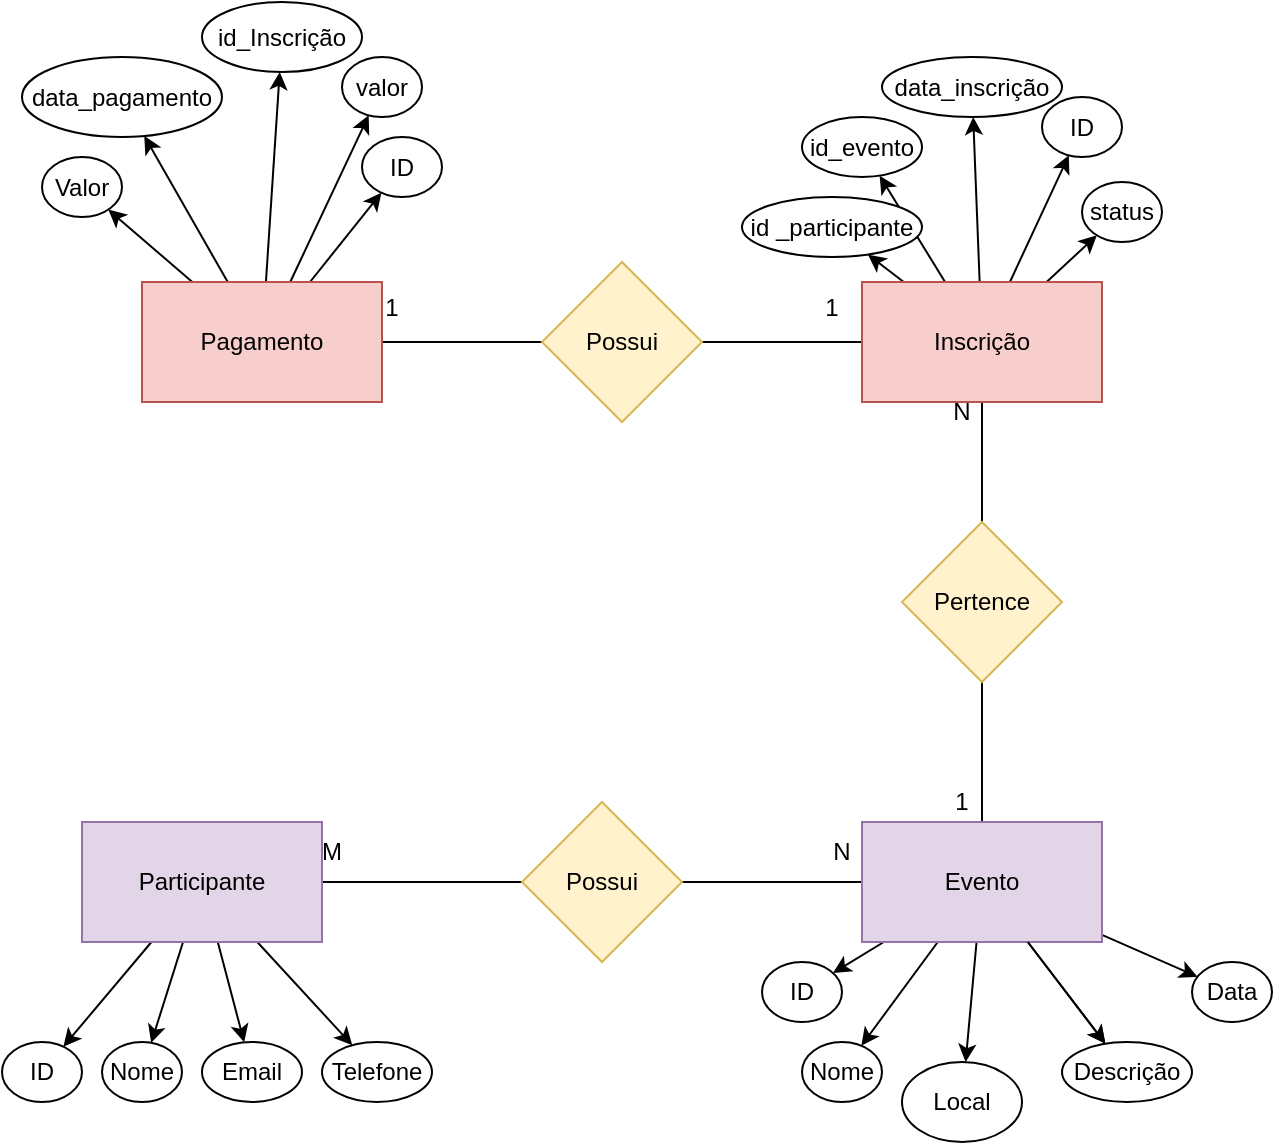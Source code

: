 <mxfile>
    <diagram id="kFZeV3jP1QPZPCUSq0aW" name="Page-1">
        <mxGraphModel dx="401" dy="133" grid="1" gridSize="10" guides="1" tooltips="1" connect="1" arrows="1" fold="1" page="1" pageScale="1" pageWidth="850" pageHeight="1100" math="0" shadow="0">
            <root>
                <mxCell id="0"/>
                <mxCell id="1" parent="0"/>
                <mxCell id="28" style="edgeStyle=none;html=1;" parent="1" source="2" target="8" edge="1">
                    <mxGeometry relative="1" as="geometry"/>
                </mxCell>
                <mxCell id="29" style="edgeStyle=none;html=1;" parent="1" source="2" target="10" edge="1">
                    <mxGeometry relative="1" as="geometry"/>
                </mxCell>
                <mxCell id="30" style="edgeStyle=none;html=1;" parent="1" source="2" target="11" edge="1">
                    <mxGeometry relative="1" as="geometry"/>
                </mxCell>
                <mxCell id="31" style="edgeStyle=none;html=1;" parent="1" source="2" target="9" edge="1">
                    <mxGeometry relative="1" as="geometry"/>
                </mxCell>
                <mxCell id="65" style="edgeStyle=none;html=1;entryX=0;entryY=0.5;entryDx=0;entryDy=0;endArrow=none;endFill=0;" parent="1" source="2" target="63" edge="1">
                    <mxGeometry relative="1" as="geometry"/>
                </mxCell>
                <mxCell id="2" value="&lt;div&gt;Participante&lt;/div&gt;" style="rounded=0;whiteSpace=wrap;html=1;fillColor=#e1d5e7;strokeColor=#9673a6;" parent="1" vertex="1">
                    <mxGeometry x="155" y="540" width="120" height="60" as="geometry"/>
                </mxCell>
                <mxCell id="32" style="edgeStyle=none;html=1;" parent="1" source="3" target="12" edge="1">
                    <mxGeometry relative="1" as="geometry"/>
                </mxCell>
                <mxCell id="33" style="edgeStyle=none;html=1;" parent="1" source="3" target="13" edge="1">
                    <mxGeometry relative="1" as="geometry"/>
                </mxCell>
                <mxCell id="34" style="edgeStyle=none;html=1;" parent="1" source="3" target="14" edge="1">
                    <mxGeometry relative="1" as="geometry"/>
                </mxCell>
                <mxCell id="35" style="edgeStyle=none;html=1;" parent="1" source="3" target="15" edge="1">
                    <mxGeometry relative="1" as="geometry"/>
                </mxCell>
                <mxCell id="36" style="edgeStyle=none;html=1;" parent="1" source="3" target="16" edge="1">
                    <mxGeometry relative="1" as="geometry"/>
                </mxCell>
                <mxCell id="59" style="edgeStyle=none;html=1;entryX=0.5;entryY=1;entryDx=0;entryDy=0;endArrow=none;endFill=0;" parent="1" source="3" target="57" edge="1">
                    <mxGeometry relative="1" as="geometry"/>
                </mxCell>
                <mxCell id="64" style="edgeStyle=none;html=1;entryX=1;entryY=0.5;entryDx=0;entryDy=0;endArrow=none;endFill=0;" parent="1" source="3" target="63" edge="1">
                    <mxGeometry relative="1" as="geometry"/>
                </mxCell>
                <mxCell id="3" value="&lt;div&gt;Evento&lt;/div&gt;" style="rounded=0;whiteSpace=wrap;html=1;fillColor=#e1d5e7;strokeColor=#9673a6;" parent="1" vertex="1">
                    <mxGeometry x="545" y="540" width="120" height="60" as="geometry"/>
                </mxCell>
                <mxCell id="37" style="edgeStyle=none;html=1;" parent="1" source="4" target="17" edge="1">
                    <mxGeometry relative="1" as="geometry"/>
                </mxCell>
                <mxCell id="38" style="edgeStyle=none;html=1;" parent="1" source="4" target="19" edge="1">
                    <mxGeometry relative="1" as="geometry"/>
                </mxCell>
                <mxCell id="39" style="edgeStyle=none;html=1;" parent="1" source="4" target="18" edge="1">
                    <mxGeometry relative="1" as="geometry"/>
                </mxCell>
                <mxCell id="40" style="edgeStyle=none;html=1;" parent="1" source="4" target="20" edge="1">
                    <mxGeometry relative="1" as="geometry"/>
                </mxCell>
                <mxCell id="41" style="edgeStyle=none;html=1;" parent="1" source="4" target="21" edge="1">
                    <mxGeometry relative="1" as="geometry"/>
                </mxCell>
                <mxCell id="62" style="edgeStyle=none;html=1;entryX=0;entryY=0.5;entryDx=0;entryDy=0;endArrow=none;endFill=0;" parent="1" source="4" target="60" edge="1">
                    <mxGeometry relative="1" as="geometry"/>
                </mxCell>
                <mxCell id="4" value="Pagamento" style="rounded=0;whiteSpace=wrap;html=1;fillColor=#f8cecc;strokeColor=#b85450;" parent="1" vertex="1">
                    <mxGeometry x="185" y="270" width="120" height="60" as="geometry"/>
                </mxCell>
                <mxCell id="42" style="edgeStyle=none;html=1;" parent="1" source="5" target="24" edge="1">
                    <mxGeometry relative="1" as="geometry"/>
                </mxCell>
                <mxCell id="43" style="edgeStyle=none;html=1;" parent="1" source="5" target="23" edge="1">
                    <mxGeometry relative="1" as="geometry"/>
                </mxCell>
                <mxCell id="44" style="edgeStyle=none;html=1;" parent="1" source="5" target="25" edge="1">
                    <mxGeometry relative="1" as="geometry"/>
                </mxCell>
                <mxCell id="45" style="edgeStyle=none;html=1;" parent="1" source="5" target="22" edge="1">
                    <mxGeometry relative="1" as="geometry"/>
                </mxCell>
                <mxCell id="50" style="edgeStyle=none;html=1;" parent="1" source="5" target="26" edge="1">
                    <mxGeometry relative="1" as="geometry"/>
                </mxCell>
                <mxCell id="58" style="edgeStyle=none;html=1;entryX=0.5;entryY=0;entryDx=0;entryDy=0;endArrow=none;endFill=0;" parent="1" source="5" target="57" edge="1">
                    <mxGeometry relative="1" as="geometry"/>
                </mxCell>
                <mxCell id="61" style="edgeStyle=none;html=1;entryX=1;entryY=0.5;entryDx=0;entryDy=0;endArrow=none;endFill=0;" parent="1" source="5" target="60" edge="1">
                    <mxGeometry relative="1" as="geometry"/>
                </mxCell>
                <mxCell id="5" value="&lt;div&gt;Inscrição&lt;/div&gt;" style="rounded=0;whiteSpace=wrap;html=1;fillColor=#f8cecc;strokeColor=#b85450;" parent="1" vertex="1">
                    <mxGeometry x="545" y="270" width="120" height="60" as="geometry"/>
                </mxCell>
                <mxCell id="8" value="ID" style="ellipse;whiteSpace=wrap;html=1;" parent="1" vertex="1">
                    <mxGeometry x="115" y="650" width="40" height="30" as="geometry"/>
                </mxCell>
                <mxCell id="9" value="Telefone" style="ellipse;whiteSpace=wrap;html=1;" parent="1" vertex="1">
                    <mxGeometry x="275" y="650" width="55" height="30" as="geometry"/>
                </mxCell>
                <mxCell id="10" value="Nome" style="ellipse;whiteSpace=wrap;html=1;" parent="1" vertex="1">
                    <mxGeometry x="165" y="650" width="40" height="30" as="geometry"/>
                </mxCell>
                <mxCell id="11" value="Email" style="ellipse;whiteSpace=wrap;html=1;" parent="1" vertex="1">
                    <mxGeometry x="215" y="650" width="50" height="30" as="geometry"/>
                </mxCell>
                <mxCell id="12" value="ID" style="ellipse;whiteSpace=wrap;html=1;" parent="1" vertex="1">
                    <mxGeometry x="495" y="610" width="40" height="30" as="geometry"/>
                </mxCell>
                <mxCell id="13" value="Nome" style="ellipse;whiteSpace=wrap;html=1;" parent="1" vertex="1">
                    <mxGeometry x="515" y="650" width="40" height="30" as="geometry"/>
                </mxCell>
                <mxCell id="14" value="Local" style="ellipse;whiteSpace=wrap;html=1;" parent="1" vertex="1">
                    <mxGeometry x="565" y="660" width="60" height="40" as="geometry"/>
                </mxCell>
                <mxCell id="16" value="Data" style="ellipse;whiteSpace=wrap;html=1;" parent="1" vertex="1">
                    <mxGeometry x="710" y="610" width="40" height="30" as="geometry"/>
                </mxCell>
                <mxCell id="17" value="ID" style="ellipse;whiteSpace=wrap;html=1;" parent="1" vertex="1">
                    <mxGeometry x="295" y="197.5" width="40" height="30" as="geometry"/>
                </mxCell>
                <mxCell id="18" value="id_Inscrição" style="ellipse;whiteSpace=wrap;html=1;" parent="1" vertex="1">
                    <mxGeometry x="215" y="130" width="80" height="35" as="geometry"/>
                </mxCell>
                <mxCell id="19" value="valor" style="ellipse;whiteSpace=wrap;html=1;" parent="1" vertex="1">
                    <mxGeometry x="285" y="157.5" width="40" height="30" as="geometry"/>
                </mxCell>
                <mxCell id="20" value="data_pagamento" style="ellipse;whiteSpace=wrap;html=1;" parent="1" vertex="1">
                    <mxGeometry x="125" y="157.5" width="100" height="40" as="geometry"/>
                </mxCell>
                <mxCell id="21" value="Valor" style="ellipse;whiteSpace=wrap;html=1;" parent="1" vertex="1">
                    <mxGeometry x="135" y="207.5" width="40" height="30" as="geometry"/>
                </mxCell>
                <mxCell id="22" value="ID" style="ellipse;whiteSpace=wrap;html=1;" parent="1" vertex="1">
                    <mxGeometry x="635" y="177.5" width="40" height="30" as="geometry"/>
                </mxCell>
                <mxCell id="23" value="id_evento" style="ellipse;whiteSpace=wrap;html=1;" parent="1" vertex="1">
                    <mxGeometry x="515" y="187.5" width="60" height="30" as="geometry"/>
                </mxCell>
                <mxCell id="24" value="id _participante" style="ellipse;whiteSpace=wrap;html=1;" parent="1" vertex="1">
                    <mxGeometry x="485" y="227.5" width="90" height="30" as="geometry"/>
                </mxCell>
                <mxCell id="25" value="&lt;div&gt;data_inscrição&lt;/div&gt;" style="ellipse;whiteSpace=wrap;html=1;" parent="1" vertex="1">
                    <mxGeometry x="555" y="157.5" width="90" height="30" as="geometry"/>
                </mxCell>
                <mxCell id="26" value="&lt;div&gt;status&lt;/div&gt;" style="ellipse;whiteSpace=wrap;html=1;" parent="1" vertex="1">
                    <mxGeometry x="655" y="220" width="40" height="30" as="geometry"/>
                </mxCell>
                <mxCell id="48" value="1" style="text;html=1;align=center;verticalAlign=middle;whiteSpace=wrap;rounded=0;" parent="1" vertex="1">
                    <mxGeometry x="305" y="277.5" width="10" height="10" as="geometry"/>
                </mxCell>
                <mxCell id="49" value="1" style="text;html=1;align=center;verticalAlign=middle;whiteSpace=wrap;rounded=0;" parent="1" vertex="1">
                    <mxGeometry x="525" y="277.5" width="10" height="10" as="geometry"/>
                </mxCell>
                <mxCell id="51" value="" style="edgeStyle=none;html=1;" parent="1" source="3" target="15" edge="1">
                    <mxGeometry relative="1" as="geometry">
                        <mxPoint x="622" y="600" as="sourcePoint"/>
                        <mxPoint x="667" y="681" as="targetPoint"/>
                    </mxGeometry>
                </mxCell>
                <mxCell id="15" value="Descrição" style="ellipse;whiteSpace=wrap;html=1;" parent="1" vertex="1">
                    <mxGeometry x="645" y="650" width="65" height="30" as="geometry"/>
                </mxCell>
                <mxCell id="53" value="1" style="text;html=1;align=center;verticalAlign=middle;whiteSpace=wrap;rounded=0;" parent="1" vertex="1">
                    <mxGeometry x="590" y="525" width="10" height="10" as="geometry"/>
                </mxCell>
                <mxCell id="54" value="N" style="text;html=1;align=center;verticalAlign=middle;whiteSpace=wrap;rounded=0;" parent="1" vertex="1">
                    <mxGeometry x="590" y="330" width="10" height="10" as="geometry"/>
                </mxCell>
                <mxCell id="57" value="Pertence" style="rhombus;whiteSpace=wrap;html=1;fillColor=#fff2cc;strokeColor=#d6b656;" parent="1" vertex="1">
                    <mxGeometry x="565" y="390" width="80" height="80" as="geometry"/>
                </mxCell>
                <mxCell id="60" value="Possui" style="rhombus;whiteSpace=wrap;html=1;fillColor=#fff2cc;strokeColor=#d6b656;" parent="1" vertex="1">
                    <mxGeometry x="385" y="260" width="80" height="80" as="geometry"/>
                </mxCell>
                <mxCell id="63" value="Possui" style="rhombus;whiteSpace=wrap;html=1;fillColor=#fff2cc;strokeColor=#d6b656;" parent="1" vertex="1">
                    <mxGeometry x="375" y="530" width="80" height="80" as="geometry"/>
                </mxCell>
                <mxCell id="68" value="M" style="text;html=1;align=center;verticalAlign=middle;whiteSpace=wrap;rounded=0;" parent="1" vertex="1">
                    <mxGeometry x="275" y="550" width="10" height="10" as="geometry"/>
                </mxCell>
                <mxCell id="69" value="N" style="text;html=1;align=center;verticalAlign=middle;whiteSpace=wrap;rounded=0;" parent="1" vertex="1">
                    <mxGeometry x="530" y="550" width="10" height="10" as="geometry"/>
                </mxCell>
            </root>
        </mxGraphModel>
    </diagram>
</mxfile>